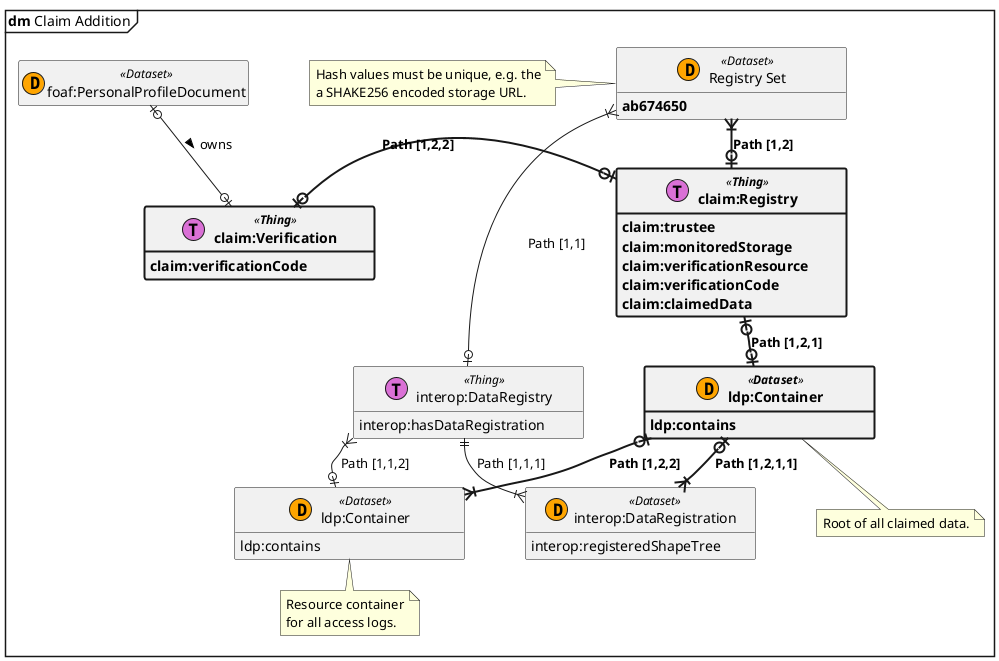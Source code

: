 @startuml
top to bottom direction
hide empty members
skinparam nodesep 60
skinparam ranksep 30
skinparam SameClassWidth true

mainframe **dm** Claim Addition

entity  "foaf:PersonalProfileDocument" as WebID_Client << (D,orange) Dataset >> {
}
entity "**claim:Verification**" as Verification << (T,orchid) **Thing** >> #line.bold  {
    **claim:verificationCode**
}

entity "Registry Set" as RegistrySet << (D,orange) Dataset >> {
    **ab674650**
}
note left: Hash values must be unique, e.g. the\na SHAKE256 encoded storage URL.
entity "interop:DataRegistry" as DataRegistry << (T,orchid) Thing >> {
    interop:hasDataRegistration
}
entity "**claim:Registry**" as ClaimRegistry << (T,orchid) **Thing** >> #line.bold {
    **claim:trustee**
    **claim:monitoredStorage**
    **claim:verificationResource**
    **claim:verificationCode**
    **claim:claimedData**
}
entity "**ldp:Container**" as Container1 << (D,orange) **Dataset** >> #line.bold {
   **ldp:contains**
}
note bottom: Root of all claimed data.
entity "interop:DataRegistration" as DataRegistration << (D,orange) Dataset >> {
    interop:registeredShapeTree
}
entity "ldp:Container" as Container2 << (D,orange) Dataset >> {
    ldp:contains
}
note bottom: Resource container\nfor all access logs.

WebID_Client    |o-down-o|          Verification                : > owns
RegistrySet     }|-down-o|          DataRegistry                : Path [1,1]
DataRegistry    ||-down-|{          DataRegistration            : Path [1,1,1]
DataRegistry    }|-down-o|          Container2                  : Path [1,1,2]
RegistrySet     }|-down[bold]-o|    ClaimRegistry               : **Path [1,2]**
ClaimRegistry   |o-down[bold]-o|    Container1                  : **Path [1,2,1]**
Container1      |o-down[bold]-|{    DataRegistration            : **Path [1,2,1,1]**
Container1      |o-down[bold]-|{    Container2                  : **Path [1,2,2]**
ClaimRegistry   |o-left[bold]-o|    Verification                : **Path [1,2,2]**

@enduml